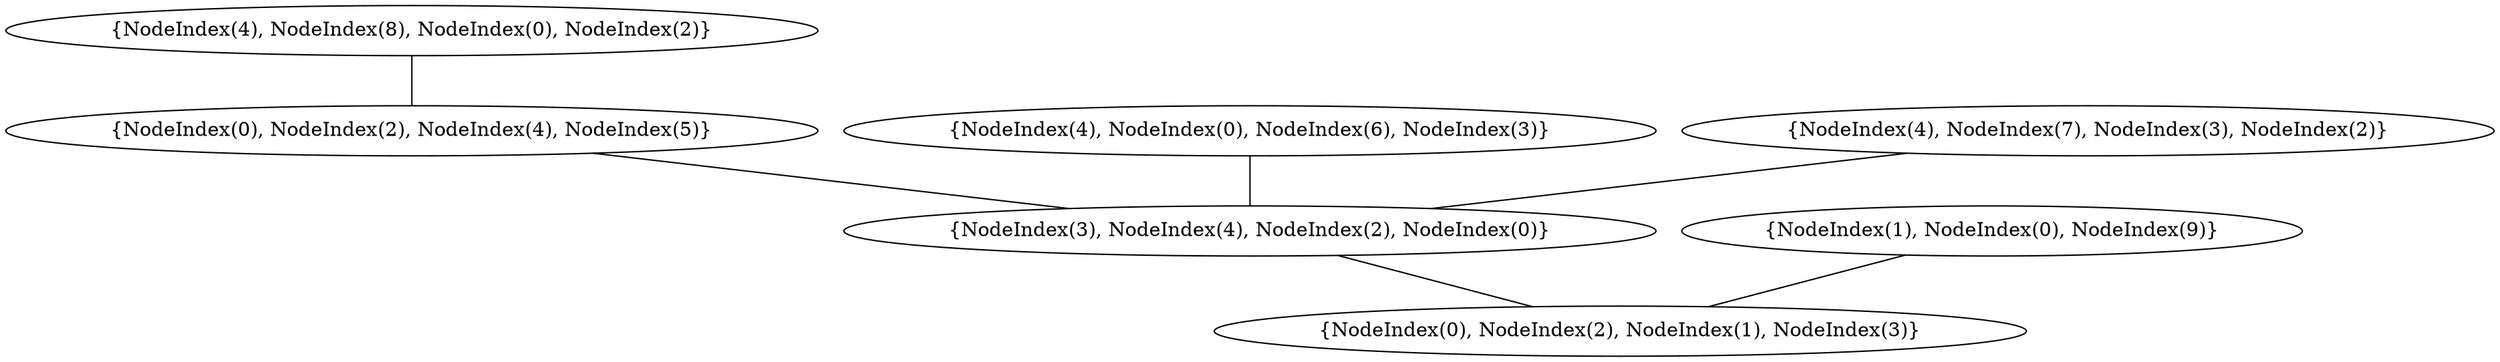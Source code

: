 graph {
    0 [ label = "{NodeIndex(0), NodeIndex(2), NodeIndex(1), NodeIndex(3)}" ]
    1 [ label = "{NodeIndex(3), NodeIndex(4), NodeIndex(2), NodeIndex(0)}" ]
    2 [ label = "{NodeIndex(0), NodeIndex(2), NodeIndex(4), NodeIndex(5)}" ]
    3 [ label = "{NodeIndex(4), NodeIndex(8), NodeIndex(0), NodeIndex(2)}" ]
    4 [ label = "{NodeIndex(4), NodeIndex(0), NodeIndex(6), NodeIndex(3)}" ]
    5 [ label = "{NodeIndex(1), NodeIndex(0), NodeIndex(9)}" ]
    6 [ label = "{NodeIndex(4), NodeIndex(7), NodeIndex(3), NodeIndex(2)}" ]
    1 -- 0 [ ]
    2 -- 1 [ ]
    3 -- 2 [ ]
    4 -- 1 [ ]
    6 -- 1 [ ]
    5 -- 0 [ ]
}

